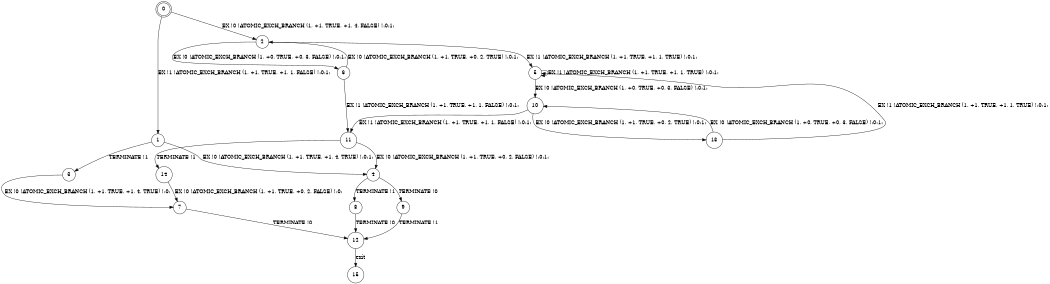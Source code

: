 digraph BCG {
size = "7, 10.5";
center = TRUE;
node [shape = circle];
0 [peripheries = 2];
0 -> 1 [label = "EX !1 !ATOMIC_EXCH_BRANCH (1, +1, TRUE, +1, 1, FALSE) !:0:1:"];
0 -> 2 [label = "EX !0 !ATOMIC_EXCH_BRANCH (1, +1, TRUE, +1, 4, FALSE) !:0:1:"];
1 -> 3 [label = "TERMINATE !1"];
1 -> 4 [label = "EX !0 !ATOMIC_EXCH_BRANCH (1, +1, TRUE, +1, 4, TRUE) !:0:1:"];
2 -> 5 [label = "EX !1 !ATOMIC_EXCH_BRANCH (1, +1, TRUE, +1, 1, TRUE) !:0:1:"];
2 -> 6 [label = "EX !0 !ATOMIC_EXCH_BRANCH (1, +0, TRUE, +0, 3, FALSE) !:0:1:"];
3 -> 7 [label = "EX !0 !ATOMIC_EXCH_BRANCH (1, +1, TRUE, +1, 4, TRUE) !:0:"];
4 -> 8 [label = "TERMINATE !1"];
4 -> 9 [label = "TERMINATE !0"];
5 -> 5 [label = "EX !1 !ATOMIC_EXCH_BRANCH (1, +1, TRUE, +1, 1, TRUE) !:0:1:"];
5 -> 10 [label = "EX !0 !ATOMIC_EXCH_BRANCH (1, +0, TRUE, +0, 3, FALSE) !:0:1:"];
6 -> 11 [label = "EX !1 !ATOMIC_EXCH_BRANCH (1, +1, TRUE, +1, 1, FALSE) !:0:1:"];
6 -> 2 [label = "EX !0 !ATOMIC_EXCH_BRANCH (1, +1, TRUE, +0, 2, TRUE) !:0:1:"];
7 -> 12 [label = "TERMINATE !0"];
8 -> 12 [label = "TERMINATE !0"];
9 -> 12 [label = "TERMINATE !1"];
10 -> 11 [label = "EX !1 !ATOMIC_EXCH_BRANCH (1, +1, TRUE, +1, 1, FALSE) !:0:1:"];
10 -> 13 [label = "EX !0 !ATOMIC_EXCH_BRANCH (1, +1, TRUE, +0, 2, TRUE) !:0:1:"];
11 -> 14 [label = "TERMINATE !1"];
11 -> 4 [label = "EX !0 !ATOMIC_EXCH_BRANCH (1, +1, TRUE, +0, 2, FALSE) !:0:1:"];
12 -> 15 [label = "exit"];
13 -> 5 [label = "EX !1 !ATOMIC_EXCH_BRANCH (1, +1, TRUE, +1, 1, TRUE) !:0:1:"];
13 -> 10 [label = "EX !0 !ATOMIC_EXCH_BRANCH (1, +0, TRUE, +0, 3, FALSE) !:0:1:"];
14 -> 7 [label = "EX !0 !ATOMIC_EXCH_BRANCH (1, +1, TRUE, +0, 2, FALSE) !:0:"];
}
